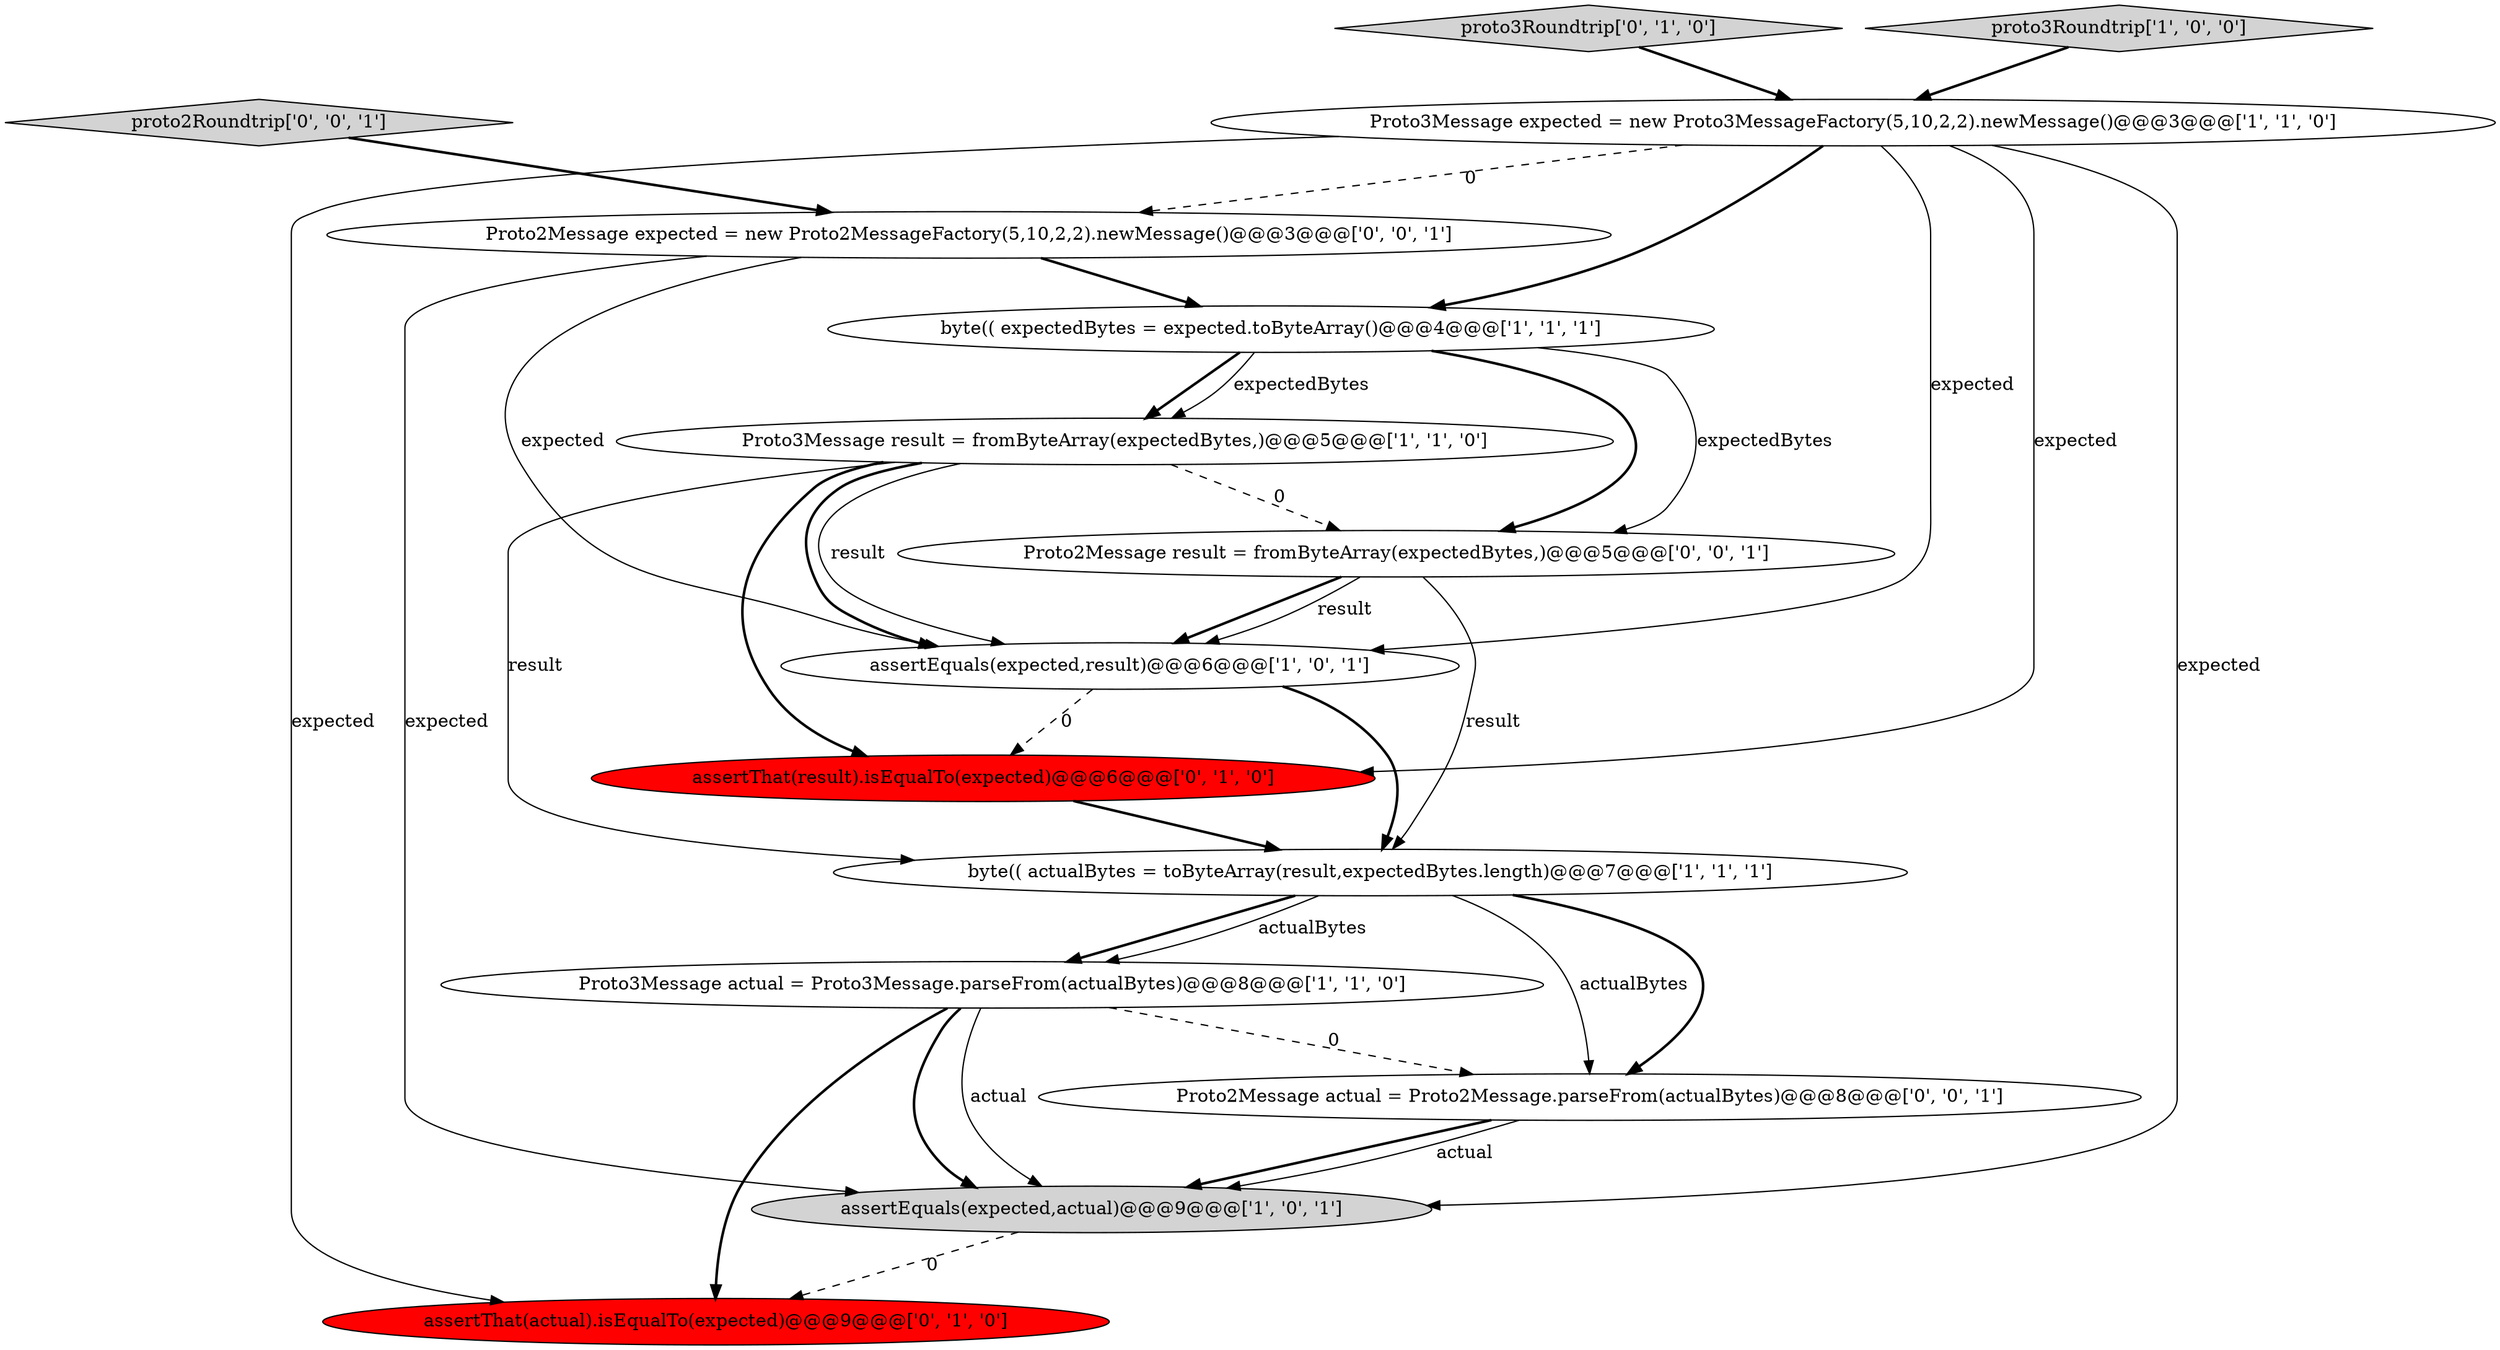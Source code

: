 digraph {
0 [style = filled, label = "Proto3Message expected = new Proto3MessageFactory(5,10,2,2).newMessage()@@@3@@@['1', '1', '0']", fillcolor = white, shape = ellipse image = "AAA0AAABBB1BBB"];
11 [style = filled, label = "proto2Roundtrip['0', '0', '1']", fillcolor = lightgray, shape = diamond image = "AAA0AAABBB3BBB"];
6 [style = filled, label = "Proto3Message actual = Proto3Message.parseFrom(actualBytes)@@@8@@@['1', '1', '0']", fillcolor = white, shape = ellipse image = "AAA0AAABBB1BBB"];
14 [style = filled, label = "Proto2Message actual = Proto2Message.parseFrom(actualBytes)@@@8@@@['0', '0', '1']", fillcolor = white, shape = ellipse image = "AAA0AAABBB3BBB"];
2 [style = filled, label = "Proto3Message result = fromByteArray(expectedBytes,)@@@5@@@['1', '1', '0']", fillcolor = white, shape = ellipse image = "AAA0AAABBB1BBB"];
8 [style = filled, label = "assertThat(actual).isEqualTo(expected)@@@9@@@['0', '1', '0']", fillcolor = red, shape = ellipse image = "AAA1AAABBB2BBB"];
9 [style = filled, label = "proto3Roundtrip['0', '1', '0']", fillcolor = lightgray, shape = diamond image = "AAA0AAABBB2BBB"];
3 [style = filled, label = "proto3Roundtrip['1', '0', '0']", fillcolor = lightgray, shape = diamond image = "AAA0AAABBB1BBB"];
12 [style = filled, label = "Proto2Message result = fromByteArray(expectedBytes,)@@@5@@@['0', '0', '1']", fillcolor = white, shape = ellipse image = "AAA0AAABBB3BBB"];
13 [style = filled, label = "Proto2Message expected = new Proto2MessageFactory(5,10,2,2).newMessage()@@@3@@@['0', '0', '1']", fillcolor = white, shape = ellipse image = "AAA0AAABBB3BBB"];
4 [style = filled, label = "byte(( expectedBytes = expected.toByteArray()@@@4@@@['1', '1', '1']", fillcolor = white, shape = ellipse image = "AAA0AAABBB1BBB"];
5 [style = filled, label = "assertEquals(expected,result)@@@6@@@['1', '0', '1']", fillcolor = white, shape = ellipse image = "AAA0AAABBB1BBB"];
10 [style = filled, label = "assertThat(result).isEqualTo(expected)@@@6@@@['0', '1', '0']", fillcolor = red, shape = ellipse image = "AAA1AAABBB2BBB"];
7 [style = filled, label = "byte(( actualBytes = toByteArray(result,expectedBytes.length)@@@7@@@['1', '1', '1']", fillcolor = white, shape = ellipse image = "AAA0AAABBB1BBB"];
1 [style = filled, label = "assertEquals(expected,actual)@@@9@@@['1', '0', '1']", fillcolor = lightgray, shape = ellipse image = "AAA0AAABBB1BBB"];
2->5 [style = solid, label="result"];
0->8 [style = solid, label="expected"];
9->0 [style = bold, label=""];
12->5 [style = bold, label=""];
13->5 [style = solid, label="expected"];
0->10 [style = solid, label="expected"];
12->7 [style = solid, label="result"];
4->12 [style = solid, label="expectedBytes"];
7->14 [style = solid, label="actualBytes"];
12->5 [style = solid, label="result"];
4->2 [style = bold, label=""];
6->14 [style = dashed, label="0"];
2->10 [style = bold, label=""];
10->7 [style = bold, label=""];
2->7 [style = solid, label="result"];
3->0 [style = bold, label=""];
14->1 [style = bold, label=""];
7->14 [style = bold, label=""];
6->1 [style = bold, label=""];
13->1 [style = solid, label="expected"];
2->12 [style = dashed, label="0"];
5->10 [style = dashed, label="0"];
0->4 [style = bold, label=""];
11->13 [style = bold, label=""];
6->8 [style = bold, label=""];
7->6 [style = bold, label=""];
0->13 [style = dashed, label="0"];
6->1 [style = solid, label="actual"];
0->1 [style = solid, label="expected"];
4->12 [style = bold, label=""];
7->6 [style = solid, label="actualBytes"];
5->7 [style = bold, label=""];
1->8 [style = dashed, label="0"];
4->2 [style = solid, label="expectedBytes"];
0->5 [style = solid, label="expected"];
14->1 [style = solid, label="actual"];
2->5 [style = bold, label=""];
13->4 [style = bold, label=""];
}
